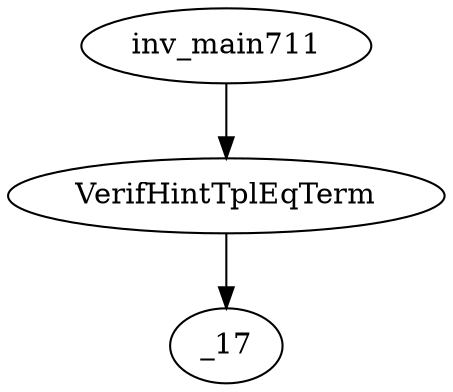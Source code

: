 digraph dag {
0 [label="inv_main711"];
1 [label="VerifHintTplEqTerm"];
2 [label="_17"];
0->1
1 -> 2
}
